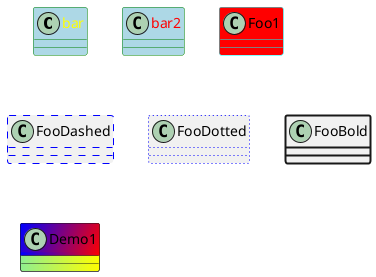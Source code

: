 {
  "sha1": "qz8qxzyelm041h6i7ri6hp1x74qcd75",
  "insertion": {
    "when": "2024-06-04T17:28:43.130Z",
    "user": "plantuml@gmail.com"
  }
}
@startuml
class bar #text:yellow;line:green;back:lightblue
class bar2 #lightblue;text:red;line:green

class Foo1 #back:red;line:00FFFF
class FooDashed #line.dashed:blue
class FooDotted #line.dotted:blue
class FooBold #line.bold

class Demo1 #back:lightgreen|yellow;header:blue/red


@enduml
